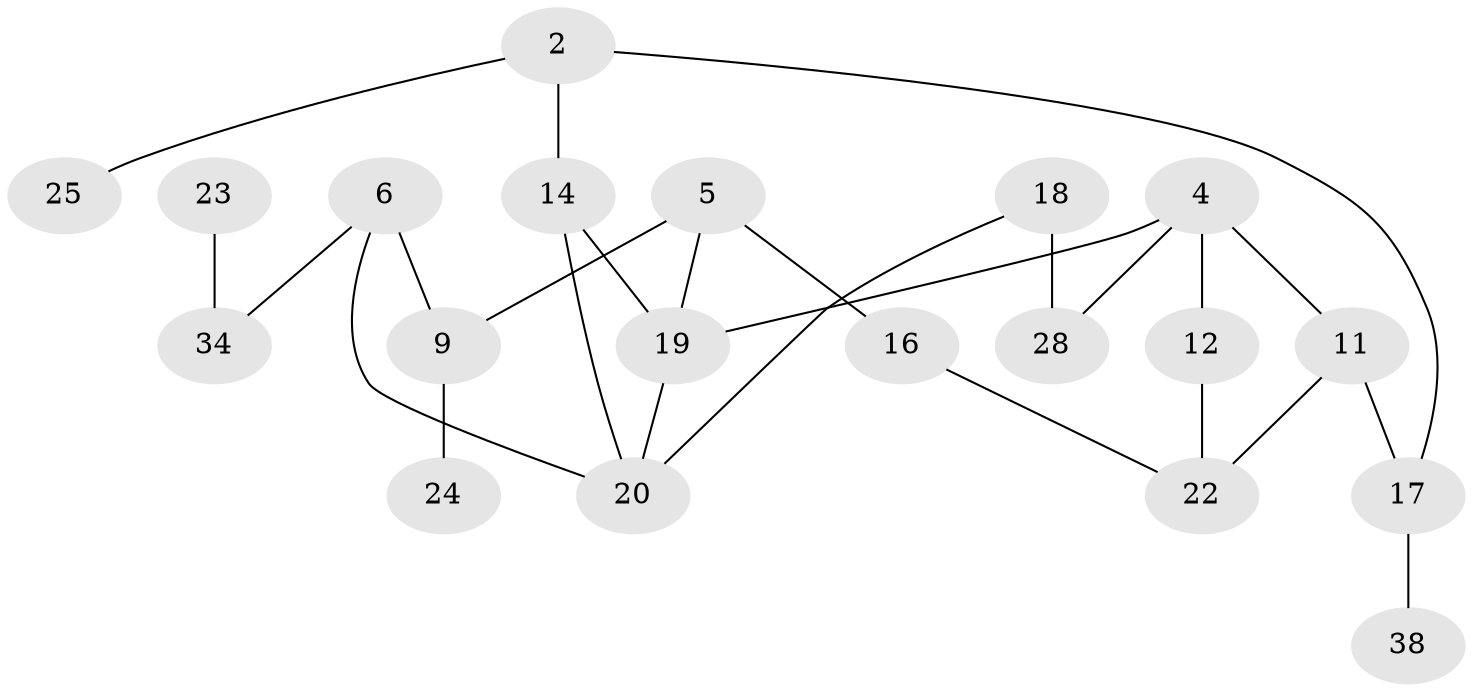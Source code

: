 // original degree distribution, {2: 0.25, 3: 0.14473684210526316, 1: 0.3026315789473684, 4: 0.09210526315789473, 0: 0.18421052631578946, 5: 0.02631578947368421}
// Generated by graph-tools (version 1.1) at 2025/33/03/09/25 02:33:30]
// undirected, 20 vertices, 25 edges
graph export_dot {
graph [start="1"]
  node [color=gray90,style=filled];
  2;
  4;
  5;
  6;
  9;
  11;
  12;
  14;
  16;
  17;
  18;
  19;
  20;
  22;
  23;
  24;
  25;
  28;
  34;
  38;
  2 -- 14 [weight=1.0];
  2 -- 17 [weight=1.0];
  2 -- 25 [weight=1.0];
  4 -- 11 [weight=1.0];
  4 -- 12 [weight=1.0];
  4 -- 19 [weight=1.0];
  4 -- 28 [weight=1.0];
  5 -- 9 [weight=1.0];
  5 -- 16 [weight=1.0];
  5 -- 19 [weight=1.0];
  6 -- 9 [weight=2.0];
  6 -- 20 [weight=1.0];
  6 -- 34 [weight=1.0];
  9 -- 24 [weight=1.0];
  11 -- 17 [weight=1.0];
  11 -- 22 [weight=1.0];
  12 -- 22 [weight=1.0];
  14 -- 19 [weight=1.0];
  14 -- 20 [weight=1.0];
  16 -- 22 [weight=1.0];
  17 -- 38 [weight=2.0];
  18 -- 20 [weight=1.0];
  18 -- 28 [weight=2.0];
  19 -- 20 [weight=1.0];
  23 -- 34 [weight=2.0];
}
